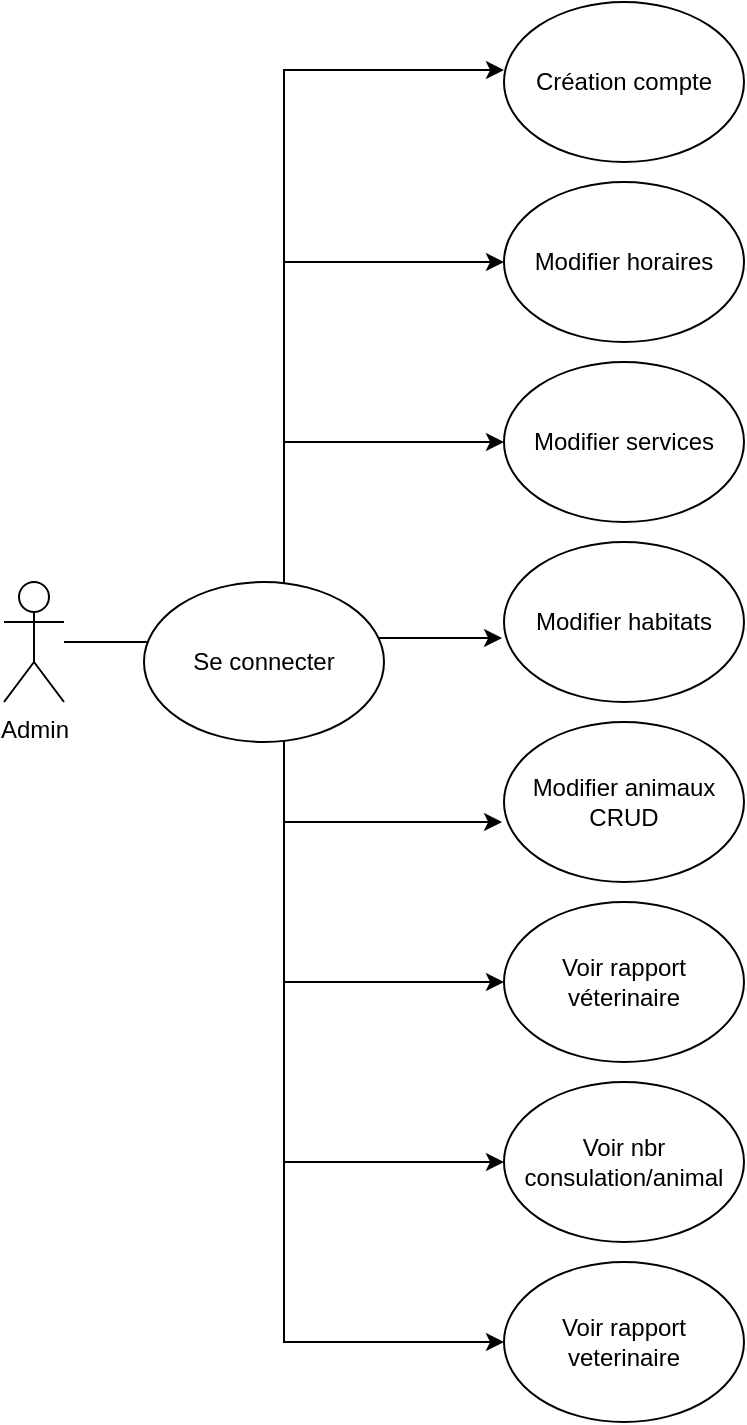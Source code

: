 <mxfile version="24.3.1" type="device">
  <diagram name="Page-1" id="VsNjFLX9fTb_JOZCghUM">
    <mxGraphModel dx="1434" dy="746" grid="1" gridSize="10" guides="1" tooltips="1" connect="1" arrows="1" fold="1" page="1" pageScale="1" pageWidth="827" pageHeight="1169" math="0" shadow="0">
      <root>
        <mxCell id="0" />
        <mxCell id="1" parent="0" />
        <mxCell id="2tWf5ILsuSoZBio-wlPk-10" style="edgeStyle=orthogonalEdgeStyle;rounded=0;orthogonalLoop=1;jettySize=auto;html=1;entryX=0;entryY=0.5;entryDx=0;entryDy=0;" parent="1" source="2tWf5ILsuSoZBio-wlPk-1" target="2tWf5ILsuSoZBio-wlPk-3" edge="1">
          <mxGeometry relative="1" as="geometry" />
        </mxCell>
        <mxCell id="2tWf5ILsuSoZBio-wlPk-11" style="edgeStyle=orthogonalEdgeStyle;rounded=0;orthogonalLoop=1;jettySize=auto;html=1;entryX=0;entryY=0.5;entryDx=0;entryDy=0;" parent="1" source="2tWf5ILsuSoZBio-wlPk-1" target="2tWf5ILsuSoZBio-wlPk-4" edge="1">
          <mxGeometry relative="1" as="geometry" />
        </mxCell>
        <mxCell id="2tWf5ILsuSoZBio-wlPk-14" style="edgeStyle=orthogonalEdgeStyle;rounded=0;orthogonalLoop=1;jettySize=auto;html=1;entryX=0;entryY=0.5;entryDx=0;entryDy=0;" parent="1" source="2tWf5ILsuSoZBio-wlPk-1" target="2tWf5ILsuSoZBio-wlPk-6" edge="1">
          <mxGeometry relative="1" as="geometry" />
        </mxCell>
        <mxCell id="2tWf5ILsuSoZBio-wlPk-15" style="edgeStyle=orthogonalEdgeStyle;rounded=0;orthogonalLoop=1;jettySize=auto;html=1;entryX=0;entryY=0.5;entryDx=0;entryDy=0;" parent="1" source="2tWf5ILsuSoZBio-wlPk-1" target="2tWf5ILsuSoZBio-wlPk-8" edge="1">
          <mxGeometry relative="1" as="geometry" />
        </mxCell>
        <mxCell id="2tWf5ILsuSoZBio-wlPk-17" style="edgeStyle=orthogonalEdgeStyle;rounded=0;orthogonalLoop=1;jettySize=auto;html=1;entryX=0;entryY=0.5;entryDx=0;entryDy=0;" parent="1" source="2tWf5ILsuSoZBio-wlPk-1" target="2tWf5ILsuSoZBio-wlPk-16" edge="1">
          <mxGeometry relative="1" as="geometry" />
        </mxCell>
        <mxCell id="2tWf5ILsuSoZBio-wlPk-1" value="Admin" style="shape=umlActor;verticalLabelPosition=bottom;verticalAlign=top;html=1;outlineConnect=0;" parent="1" vertex="1">
          <mxGeometry x="90" y="360" width="30" height="60" as="geometry" />
        </mxCell>
        <mxCell id="2tWf5ILsuSoZBio-wlPk-2" value="Création compte" style="ellipse;whiteSpace=wrap;html=1;" parent="1" vertex="1">
          <mxGeometry x="340" y="70" width="120" height="80" as="geometry" />
        </mxCell>
        <mxCell id="2tWf5ILsuSoZBio-wlPk-3" value="Modifier horaires" style="ellipse;whiteSpace=wrap;html=1;" parent="1" vertex="1">
          <mxGeometry x="340" y="160" width="120" height="80" as="geometry" />
        </mxCell>
        <mxCell id="2tWf5ILsuSoZBio-wlPk-4" value="Modifier services" style="ellipse;whiteSpace=wrap;html=1;" parent="1" vertex="1">
          <mxGeometry x="340" y="250" width="120" height="80" as="geometry" />
        </mxCell>
        <mxCell id="2tWf5ILsuSoZBio-wlPk-5" value="Modifier habitats" style="ellipse;whiteSpace=wrap;html=1;" parent="1" vertex="1">
          <mxGeometry x="340" y="340" width="120" height="80" as="geometry" />
        </mxCell>
        <mxCell id="2tWf5ILsuSoZBio-wlPk-6" value="Voir rapport véterinaire" style="ellipse;whiteSpace=wrap;html=1;" parent="1" vertex="1">
          <mxGeometry x="340" y="520" width="120" height="80" as="geometry" />
        </mxCell>
        <mxCell id="2tWf5ILsuSoZBio-wlPk-7" value="Modifier animaux&lt;div&gt;CRUD&lt;/div&gt;" style="ellipse;whiteSpace=wrap;html=1;" parent="1" vertex="1">
          <mxGeometry x="340" y="430" width="120" height="80" as="geometry" />
        </mxCell>
        <mxCell id="2tWf5ILsuSoZBio-wlPk-8" value="Voir nbr consulation/animal" style="ellipse;whiteSpace=wrap;html=1;" parent="1" vertex="1">
          <mxGeometry x="340" y="610" width="120" height="80" as="geometry" />
        </mxCell>
        <mxCell id="2tWf5ILsuSoZBio-wlPk-9" style="edgeStyle=orthogonalEdgeStyle;rounded=0;orthogonalLoop=1;jettySize=auto;html=1;entryX=0;entryY=0.425;entryDx=0;entryDy=0;entryPerimeter=0;" parent="1" source="2tWf5ILsuSoZBio-wlPk-1" target="2tWf5ILsuSoZBio-wlPk-2" edge="1">
          <mxGeometry relative="1" as="geometry" />
        </mxCell>
        <mxCell id="2tWf5ILsuSoZBio-wlPk-12" style="edgeStyle=orthogonalEdgeStyle;rounded=0;orthogonalLoop=1;jettySize=auto;html=1;entryX=-0.008;entryY=0.6;entryDx=0;entryDy=0;entryPerimeter=0;" parent="1" source="2tWf5ILsuSoZBio-wlPk-1" target="2tWf5ILsuSoZBio-wlPk-5" edge="1">
          <mxGeometry relative="1" as="geometry" />
        </mxCell>
        <mxCell id="2tWf5ILsuSoZBio-wlPk-13" style="edgeStyle=orthogonalEdgeStyle;rounded=0;orthogonalLoop=1;jettySize=auto;html=1;entryX=-0.008;entryY=0.625;entryDx=0;entryDy=0;entryPerimeter=0;" parent="1" source="2tWf5ILsuSoZBio-wlPk-1" target="2tWf5ILsuSoZBio-wlPk-7" edge="1">
          <mxGeometry relative="1" as="geometry" />
        </mxCell>
        <mxCell id="2tWf5ILsuSoZBio-wlPk-16" value="Voir rapport veterinaire" style="ellipse;whiteSpace=wrap;html=1;" parent="1" vertex="1">
          <mxGeometry x="340" y="700" width="120" height="80" as="geometry" />
        </mxCell>
        <mxCell id="hZvyihvmPmky45CHOYk7-1" value="Se connecter" style="ellipse;whiteSpace=wrap;html=1;" vertex="1" parent="1">
          <mxGeometry x="160" y="360" width="120" height="80" as="geometry" />
        </mxCell>
      </root>
    </mxGraphModel>
  </diagram>
</mxfile>
